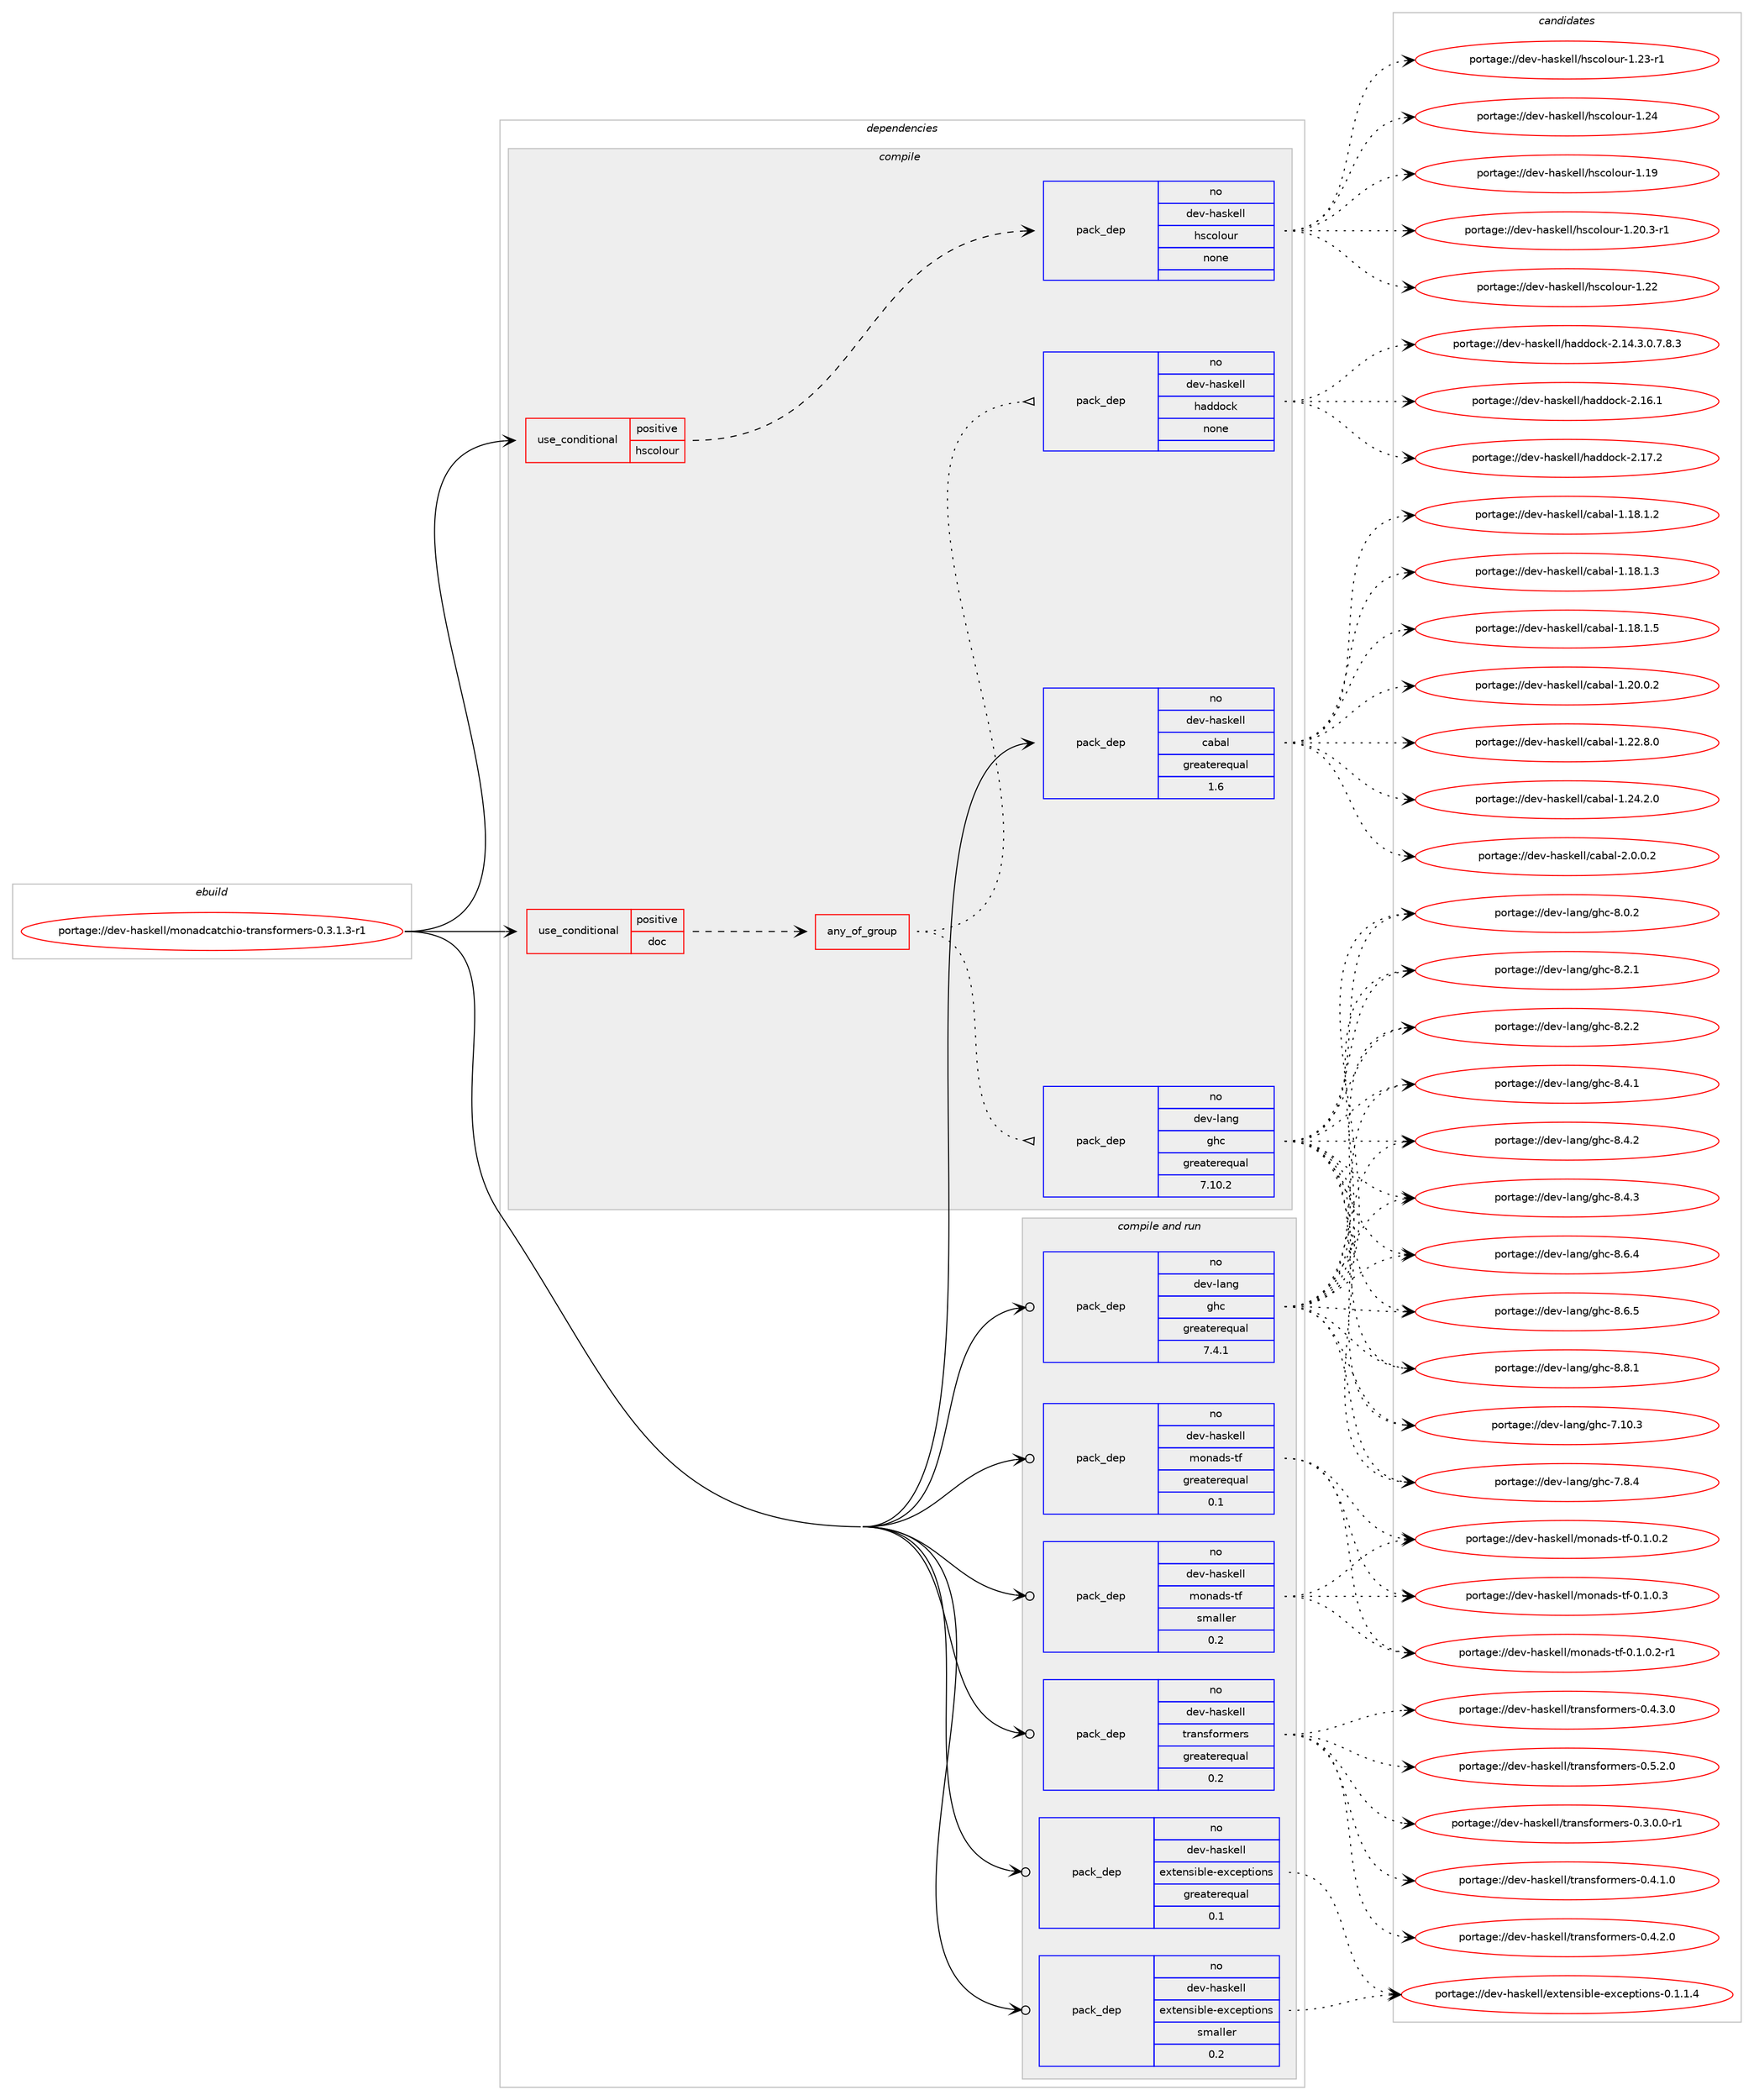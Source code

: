 digraph prolog {

# *************
# Graph options
# *************

newrank=true;
concentrate=true;
compound=true;
graph [rankdir=LR,fontname=Helvetica,fontsize=10,ranksep=1.5];#, ranksep=2.5, nodesep=0.2];
edge  [arrowhead=vee];
node  [fontname=Helvetica,fontsize=10];

# **********
# The ebuild
# **********

subgraph cluster_leftcol {
color=gray;
rank=same;
label=<<i>ebuild</i>>;
id [label="portage://dev-haskell/monadcatchio-transformers-0.3.1.3-r1", color=red, width=4, href="../dev-haskell/monadcatchio-transformers-0.3.1.3-r1.svg"];
}

# ****************
# The dependencies
# ****************

subgraph cluster_midcol {
color=gray;
label=<<i>dependencies</i>>;
subgraph cluster_compile {
fillcolor="#eeeeee";
style=filled;
label=<<i>compile</i>>;
subgraph cond16249 {
dependency74805 [label=<<TABLE BORDER="0" CELLBORDER="1" CELLSPACING="0" CELLPADDING="4"><TR><TD ROWSPAN="3" CELLPADDING="10">use_conditional</TD></TR><TR><TD>positive</TD></TR><TR><TD>doc</TD></TR></TABLE>>, shape=none, color=red];
subgraph any2043 {
dependency74806 [label=<<TABLE BORDER="0" CELLBORDER="1" CELLSPACING="0" CELLPADDING="4"><TR><TD CELLPADDING="10">any_of_group</TD></TR></TABLE>>, shape=none, color=red];subgraph pack56454 {
dependency74807 [label=<<TABLE BORDER="0" CELLBORDER="1" CELLSPACING="0" CELLPADDING="4" WIDTH="220"><TR><TD ROWSPAN="6" CELLPADDING="30">pack_dep</TD></TR><TR><TD WIDTH="110">no</TD></TR><TR><TD>dev-haskell</TD></TR><TR><TD>haddock</TD></TR><TR><TD>none</TD></TR><TR><TD></TD></TR></TABLE>>, shape=none, color=blue];
}
dependency74806:e -> dependency74807:w [weight=20,style="dotted",arrowhead="oinv"];
subgraph pack56455 {
dependency74808 [label=<<TABLE BORDER="0" CELLBORDER="1" CELLSPACING="0" CELLPADDING="4" WIDTH="220"><TR><TD ROWSPAN="6" CELLPADDING="30">pack_dep</TD></TR><TR><TD WIDTH="110">no</TD></TR><TR><TD>dev-lang</TD></TR><TR><TD>ghc</TD></TR><TR><TD>greaterequal</TD></TR><TR><TD>7.10.2</TD></TR></TABLE>>, shape=none, color=blue];
}
dependency74806:e -> dependency74808:w [weight=20,style="dotted",arrowhead="oinv"];
}
dependency74805:e -> dependency74806:w [weight=20,style="dashed",arrowhead="vee"];
}
id:e -> dependency74805:w [weight=20,style="solid",arrowhead="vee"];
subgraph cond16250 {
dependency74809 [label=<<TABLE BORDER="0" CELLBORDER="1" CELLSPACING="0" CELLPADDING="4"><TR><TD ROWSPAN="3" CELLPADDING="10">use_conditional</TD></TR><TR><TD>positive</TD></TR><TR><TD>hscolour</TD></TR></TABLE>>, shape=none, color=red];
subgraph pack56456 {
dependency74810 [label=<<TABLE BORDER="0" CELLBORDER="1" CELLSPACING="0" CELLPADDING="4" WIDTH="220"><TR><TD ROWSPAN="6" CELLPADDING="30">pack_dep</TD></TR><TR><TD WIDTH="110">no</TD></TR><TR><TD>dev-haskell</TD></TR><TR><TD>hscolour</TD></TR><TR><TD>none</TD></TR><TR><TD></TD></TR></TABLE>>, shape=none, color=blue];
}
dependency74809:e -> dependency74810:w [weight=20,style="dashed",arrowhead="vee"];
}
id:e -> dependency74809:w [weight=20,style="solid",arrowhead="vee"];
subgraph pack56457 {
dependency74811 [label=<<TABLE BORDER="0" CELLBORDER="1" CELLSPACING="0" CELLPADDING="4" WIDTH="220"><TR><TD ROWSPAN="6" CELLPADDING="30">pack_dep</TD></TR><TR><TD WIDTH="110">no</TD></TR><TR><TD>dev-haskell</TD></TR><TR><TD>cabal</TD></TR><TR><TD>greaterequal</TD></TR><TR><TD>1.6</TD></TR></TABLE>>, shape=none, color=blue];
}
id:e -> dependency74811:w [weight=20,style="solid",arrowhead="vee"];
}
subgraph cluster_compileandrun {
fillcolor="#eeeeee";
style=filled;
label=<<i>compile and run</i>>;
subgraph pack56458 {
dependency74812 [label=<<TABLE BORDER="0" CELLBORDER="1" CELLSPACING="0" CELLPADDING="4" WIDTH="220"><TR><TD ROWSPAN="6" CELLPADDING="30">pack_dep</TD></TR><TR><TD WIDTH="110">no</TD></TR><TR><TD>dev-haskell</TD></TR><TR><TD>extensible-exceptions</TD></TR><TR><TD>greaterequal</TD></TR><TR><TD>0.1</TD></TR></TABLE>>, shape=none, color=blue];
}
id:e -> dependency74812:w [weight=20,style="solid",arrowhead="odotvee"];
subgraph pack56459 {
dependency74813 [label=<<TABLE BORDER="0" CELLBORDER="1" CELLSPACING="0" CELLPADDING="4" WIDTH="220"><TR><TD ROWSPAN="6" CELLPADDING="30">pack_dep</TD></TR><TR><TD WIDTH="110">no</TD></TR><TR><TD>dev-haskell</TD></TR><TR><TD>extensible-exceptions</TD></TR><TR><TD>smaller</TD></TR><TR><TD>0.2</TD></TR></TABLE>>, shape=none, color=blue];
}
id:e -> dependency74813:w [weight=20,style="solid",arrowhead="odotvee"];
subgraph pack56460 {
dependency74814 [label=<<TABLE BORDER="0" CELLBORDER="1" CELLSPACING="0" CELLPADDING="4" WIDTH="220"><TR><TD ROWSPAN="6" CELLPADDING="30">pack_dep</TD></TR><TR><TD WIDTH="110">no</TD></TR><TR><TD>dev-haskell</TD></TR><TR><TD>monads-tf</TD></TR><TR><TD>greaterequal</TD></TR><TR><TD>0.1</TD></TR></TABLE>>, shape=none, color=blue];
}
id:e -> dependency74814:w [weight=20,style="solid",arrowhead="odotvee"];
subgraph pack56461 {
dependency74815 [label=<<TABLE BORDER="0" CELLBORDER="1" CELLSPACING="0" CELLPADDING="4" WIDTH="220"><TR><TD ROWSPAN="6" CELLPADDING="30">pack_dep</TD></TR><TR><TD WIDTH="110">no</TD></TR><TR><TD>dev-haskell</TD></TR><TR><TD>monads-tf</TD></TR><TR><TD>smaller</TD></TR><TR><TD>0.2</TD></TR></TABLE>>, shape=none, color=blue];
}
id:e -> dependency74815:w [weight=20,style="solid",arrowhead="odotvee"];
subgraph pack56462 {
dependency74816 [label=<<TABLE BORDER="0" CELLBORDER="1" CELLSPACING="0" CELLPADDING="4" WIDTH="220"><TR><TD ROWSPAN="6" CELLPADDING="30">pack_dep</TD></TR><TR><TD WIDTH="110">no</TD></TR><TR><TD>dev-haskell</TD></TR><TR><TD>transformers</TD></TR><TR><TD>greaterequal</TD></TR><TR><TD>0.2</TD></TR></TABLE>>, shape=none, color=blue];
}
id:e -> dependency74816:w [weight=20,style="solid",arrowhead="odotvee"];
subgraph pack56463 {
dependency74817 [label=<<TABLE BORDER="0" CELLBORDER="1" CELLSPACING="0" CELLPADDING="4" WIDTH="220"><TR><TD ROWSPAN="6" CELLPADDING="30">pack_dep</TD></TR><TR><TD WIDTH="110">no</TD></TR><TR><TD>dev-lang</TD></TR><TR><TD>ghc</TD></TR><TR><TD>greaterequal</TD></TR><TR><TD>7.4.1</TD></TR></TABLE>>, shape=none, color=blue];
}
id:e -> dependency74817:w [weight=20,style="solid",arrowhead="odotvee"];
}
subgraph cluster_run {
fillcolor="#eeeeee";
style=filled;
label=<<i>run</i>>;
}
}

# **************
# The candidates
# **************

subgraph cluster_choices {
rank=same;
color=gray;
label=<<i>candidates</i>>;

subgraph choice56454 {
color=black;
nodesep=1;
choiceportage1001011184510497115107101108108471049710010011199107455046495246514648465546564651 [label="portage://dev-haskell/haddock-2.14.3.0.7.8.3", color=red, width=4,href="../dev-haskell/haddock-2.14.3.0.7.8.3.svg"];
choiceportage100101118451049711510710110810847104971001001119910745504649544649 [label="portage://dev-haskell/haddock-2.16.1", color=red, width=4,href="../dev-haskell/haddock-2.16.1.svg"];
choiceportage100101118451049711510710110810847104971001001119910745504649554650 [label="portage://dev-haskell/haddock-2.17.2", color=red, width=4,href="../dev-haskell/haddock-2.17.2.svg"];
dependency74807:e -> choiceportage1001011184510497115107101108108471049710010011199107455046495246514648465546564651:w [style=dotted,weight="100"];
dependency74807:e -> choiceportage100101118451049711510710110810847104971001001119910745504649544649:w [style=dotted,weight="100"];
dependency74807:e -> choiceportage100101118451049711510710110810847104971001001119910745504649554650:w [style=dotted,weight="100"];
}
subgraph choice56455 {
color=black;
nodesep=1;
choiceportage1001011184510897110103471031049945554649484651 [label="portage://dev-lang/ghc-7.10.3", color=red, width=4,href="../dev-lang/ghc-7.10.3.svg"];
choiceportage10010111845108971101034710310499455546564652 [label="portage://dev-lang/ghc-7.8.4", color=red, width=4,href="../dev-lang/ghc-7.8.4.svg"];
choiceportage10010111845108971101034710310499455646484650 [label="portage://dev-lang/ghc-8.0.2", color=red, width=4,href="../dev-lang/ghc-8.0.2.svg"];
choiceportage10010111845108971101034710310499455646504649 [label="portage://dev-lang/ghc-8.2.1", color=red, width=4,href="../dev-lang/ghc-8.2.1.svg"];
choiceportage10010111845108971101034710310499455646504650 [label="portage://dev-lang/ghc-8.2.2", color=red, width=4,href="../dev-lang/ghc-8.2.2.svg"];
choiceportage10010111845108971101034710310499455646524649 [label="portage://dev-lang/ghc-8.4.1", color=red, width=4,href="../dev-lang/ghc-8.4.1.svg"];
choiceportage10010111845108971101034710310499455646524650 [label="portage://dev-lang/ghc-8.4.2", color=red, width=4,href="../dev-lang/ghc-8.4.2.svg"];
choiceportage10010111845108971101034710310499455646524651 [label="portage://dev-lang/ghc-8.4.3", color=red, width=4,href="../dev-lang/ghc-8.4.3.svg"];
choiceportage10010111845108971101034710310499455646544652 [label="portage://dev-lang/ghc-8.6.4", color=red, width=4,href="../dev-lang/ghc-8.6.4.svg"];
choiceportage10010111845108971101034710310499455646544653 [label="portage://dev-lang/ghc-8.6.5", color=red, width=4,href="../dev-lang/ghc-8.6.5.svg"];
choiceportage10010111845108971101034710310499455646564649 [label="portage://dev-lang/ghc-8.8.1", color=red, width=4,href="../dev-lang/ghc-8.8.1.svg"];
dependency74808:e -> choiceportage1001011184510897110103471031049945554649484651:w [style=dotted,weight="100"];
dependency74808:e -> choiceportage10010111845108971101034710310499455546564652:w [style=dotted,weight="100"];
dependency74808:e -> choiceportage10010111845108971101034710310499455646484650:w [style=dotted,weight="100"];
dependency74808:e -> choiceportage10010111845108971101034710310499455646504649:w [style=dotted,weight="100"];
dependency74808:e -> choiceportage10010111845108971101034710310499455646504650:w [style=dotted,weight="100"];
dependency74808:e -> choiceportage10010111845108971101034710310499455646524649:w [style=dotted,weight="100"];
dependency74808:e -> choiceportage10010111845108971101034710310499455646524650:w [style=dotted,weight="100"];
dependency74808:e -> choiceportage10010111845108971101034710310499455646524651:w [style=dotted,weight="100"];
dependency74808:e -> choiceportage10010111845108971101034710310499455646544652:w [style=dotted,weight="100"];
dependency74808:e -> choiceportage10010111845108971101034710310499455646544653:w [style=dotted,weight="100"];
dependency74808:e -> choiceportage10010111845108971101034710310499455646564649:w [style=dotted,weight="100"];
}
subgraph choice56456 {
color=black;
nodesep=1;
choiceportage100101118451049711510710110810847104115991111081111171144549464957 [label="portage://dev-haskell/hscolour-1.19", color=red, width=4,href="../dev-haskell/hscolour-1.19.svg"];
choiceportage10010111845104971151071011081084710411599111108111117114454946504846514511449 [label="portage://dev-haskell/hscolour-1.20.3-r1", color=red, width=4,href="../dev-haskell/hscolour-1.20.3-r1.svg"];
choiceportage100101118451049711510710110810847104115991111081111171144549465050 [label="portage://dev-haskell/hscolour-1.22", color=red, width=4,href="../dev-haskell/hscolour-1.22.svg"];
choiceportage1001011184510497115107101108108471041159911110811111711445494650514511449 [label="portage://dev-haskell/hscolour-1.23-r1", color=red, width=4,href="../dev-haskell/hscolour-1.23-r1.svg"];
choiceportage100101118451049711510710110810847104115991111081111171144549465052 [label="portage://dev-haskell/hscolour-1.24", color=red, width=4,href="../dev-haskell/hscolour-1.24.svg"];
dependency74810:e -> choiceportage100101118451049711510710110810847104115991111081111171144549464957:w [style=dotted,weight="100"];
dependency74810:e -> choiceportage10010111845104971151071011081084710411599111108111117114454946504846514511449:w [style=dotted,weight="100"];
dependency74810:e -> choiceportage100101118451049711510710110810847104115991111081111171144549465050:w [style=dotted,weight="100"];
dependency74810:e -> choiceportage1001011184510497115107101108108471041159911110811111711445494650514511449:w [style=dotted,weight="100"];
dependency74810:e -> choiceportage100101118451049711510710110810847104115991111081111171144549465052:w [style=dotted,weight="100"];
}
subgraph choice56457 {
color=black;
nodesep=1;
choiceportage10010111845104971151071011081084799979897108454946495646494650 [label="portage://dev-haskell/cabal-1.18.1.2", color=red, width=4,href="../dev-haskell/cabal-1.18.1.2.svg"];
choiceportage10010111845104971151071011081084799979897108454946495646494651 [label="portage://dev-haskell/cabal-1.18.1.3", color=red, width=4,href="../dev-haskell/cabal-1.18.1.3.svg"];
choiceportage10010111845104971151071011081084799979897108454946495646494653 [label="portage://dev-haskell/cabal-1.18.1.5", color=red, width=4,href="../dev-haskell/cabal-1.18.1.5.svg"];
choiceportage10010111845104971151071011081084799979897108454946504846484650 [label="portage://dev-haskell/cabal-1.20.0.2", color=red, width=4,href="../dev-haskell/cabal-1.20.0.2.svg"];
choiceportage10010111845104971151071011081084799979897108454946505046564648 [label="portage://dev-haskell/cabal-1.22.8.0", color=red, width=4,href="../dev-haskell/cabal-1.22.8.0.svg"];
choiceportage10010111845104971151071011081084799979897108454946505246504648 [label="portage://dev-haskell/cabal-1.24.2.0", color=red, width=4,href="../dev-haskell/cabal-1.24.2.0.svg"];
choiceportage100101118451049711510710110810847999798971084550464846484650 [label="portage://dev-haskell/cabal-2.0.0.2", color=red, width=4,href="../dev-haskell/cabal-2.0.0.2.svg"];
dependency74811:e -> choiceportage10010111845104971151071011081084799979897108454946495646494650:w [style=dotted,weight="100"];
dependency74811:e -> choiceportage10010111845104971151071011081084799979897108454946495646494651:w [style=dotted,weight="100"];
dependency74811:e -> choiceportage10010111845104971151071011081084799979897108454946495646494653:w [style=dotted,weight="100"];
dependency74811:e -> choiceportage10010111845104971151071011081084799979897108454946504846484650:w [style=dotted,weight="100"];
dependency74811:e -> choiceportage10010111845104971151071011081084799979897108454946505046564648:w [style=dotted,weight="100"];
dependency74811:e -> choiceportage10010111845104971151071011081084799979897108454946505246504648:w [style=dotted,weight="100"];
dependency74811:e -> choiceportage100101118451049711510710110810847999798971084550464846484650:w [style=dotted,weight="100"];
}
subgraph choice56458 {
color=black;
nodesep=1;
choiceportage1001011184510497115107101108108471011201161011101151059810810145101120991011121161051111101154548464946494652 [label="portage://dev-haskell/extensible-exceptions-0.1.1.4", color=red, width=4,href="../dev-haskell/extensible-exceptions-0.1.1.4.svg"];
dependency74812:e -> choiceportage1001011184510497115107101108108471011201161011101151059810810145101120991011121161051111101154548464946494652:w [style=dotted,weight="100"];
}
subgraph choice56459 {
color=black;
nodesep=1;
choiceportage1001011184510497115107101108108471011201161011101151059810810145101120991011121161051111101154548464946494652 [label="portage://dev-haskell/extensible-exceptions-0.1.1.4", color=red, width=4,href="../dev-haskell/extensible-exceptions-0.1.1.4.svg"];
dependency74813:e -> choiceportage1001011184510497115107101108108471011201161011101151059810810145101120991011121161051111101154548464946494652:w [style=dotted,weight="100"];
}
subgraph choice56460 {
color=black;
nodesep=1;
choiceportage10010111845104971151071011081084710911111097100115451161024548464946484650 [label="portage://dev-haskell/monads-tf-0.1.0.2", color=red, width=4,href="../dev-haskell/monads-tf-0.1.0.2.svg"];
choiceportage100101118451049711510710110810847109111110971001154511610245484649464846504511449 [label="portage://dev-haskell/monads-tf-0.1.0.2-r1", color=red, width=4,href="../dev-haskell/monads-tf-0.1.0.2-r1.svg"];
choiceportage10010111845104971151071011081084710911111097100115451161024548464946484651 [label="portage://dev-haskell/monads-tf-0.1.0.3", color=red, width=4,href="../dev-haskell/monads-tf-0.1.0.3.svg"];
dependency74814:e -> choiceportage10010111845104971151071011081084710911111097100115451161024548464946484650:w [style=dotted,weight="100"];
dependency74814:e -> choiceportage100101118451049711510710110810847109111110971001154511610245484649464846504511449:w [style=dotted,weight="100"];
dependency74814:e -> choiceportage10010111845104971151071011081084710911111097100115451161024548464946484651:w [style=dotted,weight="100"];
}
subgraph choice56461 {
color=black;
nodesep=1;
choiceportage10010111845104971151071011081084710911111097100115451161024548464946484650 [label="portage://dev-haskell/monads-tf-0.1.0.2", color=red, width=4,href="../dev-haskell/monads-tf-0.1.0.2.svg"];
choiceportage100101118451049711510710110810847109111110971001154511610245484649464846504511449 [label="portage://dev-haskell/monads-tf-0.1.0.2-r1", color=red, width=4,href="../dev-haskell/monads-tf-0.1.0.2-r1.svg"];
choiceportage10010111845104971151071011081084710911111097100115451161024548464946484651 [label="portage://dev-haskell/monads-tf-0.1.0.3", color=red, width=4,href="../dev-haskell/monads-tf-0.1.0.3.svg"];
dependency74815:e -> choiceportage10010111845104971151071011081084710911111097100115451161024548464946484650:w [style=dotted,weight="100"];
dependency74815:e -> choiceportage100101118451049711510710110810847109111110971001154511610245484649464846504511449:w [style=dotted,weight="100"];
dependency74815:e -> choiceportage10010111845104971151071011081084710911111097100115451161024548464946484651:w [style=dotted,weight="100"];
}
subgraph choice56462 {
color=black;
nodesep=1;
choiceportage1001011184510497115107101108108471161149711011510211111410910111411545484651464846484511449 [label="portage://dev-haskell/transformers-0.3.0.0-r1", color=red, width=4,href="../dev-haskell/transformers-0.3.0.0-r1.svg"];
choiceportage100101118451049711510710110810847116114971101151021111141091011141154548465246494648 [label="portage://dev-haskell/transformers-0.4.1.0", color=red, width=4,href="../dev-haskell/transformers-0.4.1.0.svg"];
choiceportage100101118451049711510710110810847116114971101151021111141091011141154548465246504648 [label="portage://dev-haskell/transformers-0.4.2.0", color=red, width=4,href="../dev-haskell/transformers-0.4.2.0.svg"];
choiceportage100101118451049711510710110810847116114971101151021111141091011141154548465246514648 [label="portage://dev-haskell/transformers-0.4.3.0", color=red, width=4,href="../dev-haskell/transformers-0.4.3.0.svg"];
choiceportage100101118451049711510710110810847116114971101151021111141091011141154548465346504648 [label="portage://dev-haskell/transformers-0.5.2.0", color=red, width=4,href="../dev-haskell/transformers-0.5.2.0.svg"];
dependency74816:e -> choiceportage1001011184510497115107101108108471161149711011510211111410910111411545484651464846484511449:w [style=dotted,weight="100"];
dependency74816:e -> choiceportage100101118451049711510710110810847116114971101151021111141091011141154548465246494648:w [style=dotted,weight="100"];
dependency74816:e -> choiceportage100101118451049711510710110810847116114971101151021111141091011141154548465246504648:w [style=dotted,weight="100"];
dependency74816:e -> choiceportage100101118451049711510710110810847116114971101151021111141091011141154548465246514648:w [style=dotted,weight="100"];
dependency74816:e -> choiceportage100101118451049711510710110810847116114971101151021111141091011141154548465346504648:w [style=dotted,weight="100"];
}
subgraph choice56463 {
color=black;
nodesep=1;
choiceportage1001011184510897110103471031049945554649484651 [label="portage://dev-lang/ghc-7.10.3", color=red, width=4,href="../dev-lang/ghc-7.10.3.svg"];
choiceportage10010111845108971101034710310499455546564652 [label="portage://dev-lang/ghc-7.8.4", color=red, width=4,href="../dev-lang/ghc-7.8.4.svg"];
choiceportage10010111845108971101034710310499455646484650 [label="portage://dev-lang/ghc-8.0.2", color=red, width=4,href="../dev-lang/ghc-8.0.2.svg"];
choiceportage10010111845108971101034710310499455646504649 [label="portage://dev-lang/ghc-8.2.1", color=red, width=4,href="../dev-lang/ghc-8.2.1.svg"];
choiceportage10010111845108971101034710310499455646504650 [label="portage://dev-lang/ghc-8.2.2", color=red, width=4,href="../dev-lang/ghc-8.2.2.svg"];
choiceportage10010111845108971101034710310499455646524649 [label="portage://dev-lang/ghc-8.4.1", color=red, width=4,href="../dev-lang/ghc-8.4.1.svg"];
choiceportage10010111845108971101034710310499455646524650 [label="portage://dev-lang/ghc-8.4.2", color=red, width=4,href="../dev-lang/ghc-8.4.2.svg"];
choiceportage10010111845108971101034710310499455646524651 [label="portage://dev-lang/ghc-8.4.3", color=red, width=4,href="../dev-lang/ghc-8.4.3.svg"];
choiceportage10010111845108971101034710310499455646544652 [label="portage://dev-lang/ghc-8.6.4", color=red, width=4,href="../dev-lang/ghc-8.6.4.svg"];
choiceportage10010111845108971101034710310499455646544653 [label="portage://dev-lang/ghc-8.6.5", color=red, width=4,href="../dev-lang/ghc-8.6.5.svg"];
choiceportage10010111845108971101034710310499455646564649 [label="portage://dev-lang/ghc-8.8.1", color=red, width=4,href="../dev-lang/ghc-8.8.1.svg"];
dependency74817:e -> choiceportage1001011184510897110103471031049945554649484651:w [style=dotted,weight="100"];
dependency74817:e -> choiceportage10010111845108971101034710310499455546564652:w [style=dotted,weight="100"];
dependency74817:e -> choiceportage10010111845108971101034710310499455646484650:w [style=dotted,weight="100"];
dependency74817:e -> choiceportage10010111845108971101034710310499455646504649:w [style=dotted,weight="100"];
dependency74817:e -> choiceportage10010111845108971101034710310499455646504650:w [style=dotted,weight="100"];
dependency74817:e -> choiceportage10010111845108971101034710310499455646524649:w [style=dotted,weight="100"];
dependency74817:e -> choiceportage10010111845108971101034710310499455646524650:w [style=dotted,weight="100"];
dependency74817:e -> choiceportage10010111845108971101034710310499455646524651:w [style=dotted,weight="100"];
dependency74817:e -> choiceportage10010111845108971101034710310499455646544652:w [style=dotted,weight="100"];
dependency74817:e -> choiceportage10010111845108971101034710310499455646544653:w [style=dotted,weight="100"];
dependency74817:e -> choiceportage10010111845108971101034710310499455646564649:w [style=dotted,weight="100"];
}
}

}
